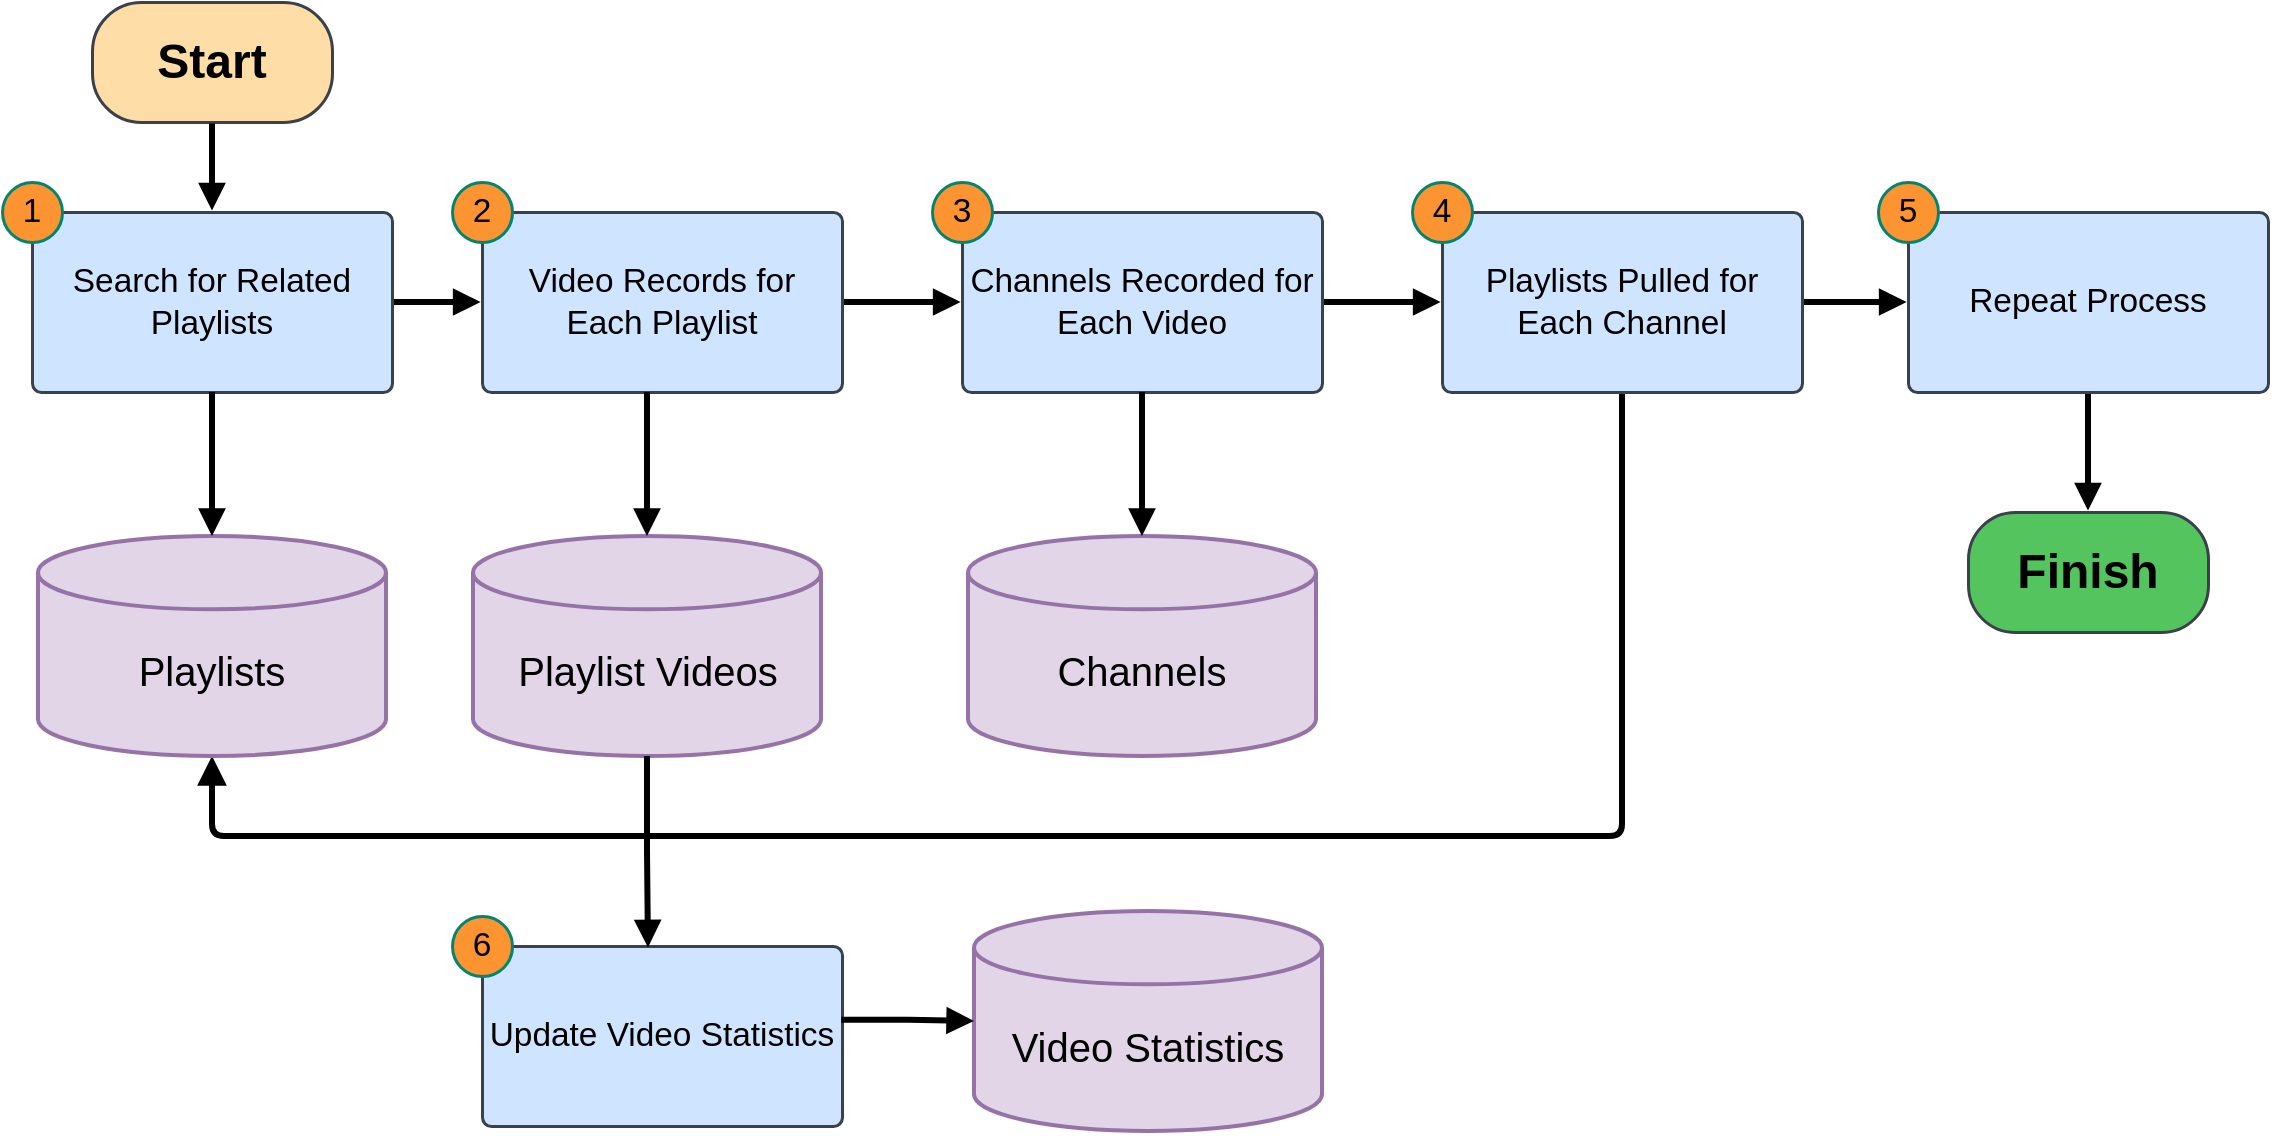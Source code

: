 <mxfile version="24.9.2">
  <diagram name="Page-1" id="reGDiPaJQe5blbN73wSM">
    <mxGraphModel dx="591" dy="944" grid="1" gridSize="10" guides="1" tooltips="1" connect="1" arrows="1" fold="1" page="1" pageScale="1" pageWidth="1600" pageHeight="1200" math="0" shadow="0">
      <root>
        <mxCell id="0" />
        <mxCell id="1" parent="0" />
        <mxCell id="p9JuKdBiDO9gENBmZ-I1-1" value="Start" style="html=1;overflow=block;blockSpacing=1;whiteSpace=wrap;fontSize=24;fontColor=default;spacing=3.8;strokeColor=#3a414a;strokeOpacity=100;fillOpacity=100;rounded=1;absoluteArcSize=1;arcSize=49;fillColor=#ffdda6;strokeWidth=1.5;lucidId=bW6uLIidkf8m;fontStyle=1" parent="1" vertex="1">
          <mxGeometry x="279" y="443" width="120" height="60" as="geometry" />
        </mxCell>
        <mxCell id="p9JuKdBiDO9gENBmZ-I1-2" value="" style="html=1;jettySize=18;whiteSpace=wrap;fontSize=13;strokeColor=#000000;strokeOpacity=100;strokeWidth=3;rounded=1;arcSize=12;edgeStyle=orthogonalEdgeStyle;startArrow=none;endArrow=block;endFill=1;exitX=0.5;exitY=1.013;exitPerimeter=0;entryX=0.5;entryY=-0.008;entryPerimeter=0;lucidId=SW6ux6u6MC4x;" parent="1" source="p9JuKdBiDO9gENBmZ-I1-1" target="p9JuKdBiDO9gENBmZ-I1-13" edge="1">
          <mxGeometry width="100" height="100" relative="1" as="geometry">
            <Array as="points" />
          </mxGeometry>
        </mxCell>
        <mxCell id="p9JuKdBiDO9gENBmZ-I1-3" value="" style="html=1;jettySize=18;whiteSpace=wrap;fontSize=13;strokeColor=#000000;strokeOpacity=100;strokeWidth=3;rounded=1;arcSize=12;edgeStyle=orthogonalEdgeStyle;startArrow=none;endArrow=block;endFill=1;exitX=1.004;exitY=0.5;exitPerimeter=0;entryX=-0.004;entryY=0.5;entryPerimeter=0;lucidId=416uXwU0tydD;" parent="1" source="p9JuKdBiDO9gENBmZ-I1-13" target="p9JuKdBiDO9gENBmZ-I1-7" edge="1">
          <mxGeometry width="100" height="100" relative="1" as="geometry">
            <Array as="points" />
          </mxGeometry>
        </mxCell>
        <mxCell id="p9JuKdBiDO9gENBmZ-I1-4" value="" style="html=1;jettySize=18;whiteSpace=wrap;fontSize=13;strokeColor=#000000;strokeOpacity=100;strokeWidth=3;rounded=1;arcSize=12;edgeStyle=orthogonalEdgeStyle;startArrow=none;endArrow=block;endFill=1;exitX=1.004;exitY=0.5;exitPerimeter=0;entryX=-0.004;entryY=0.5;entryPerimeter=0;lucidId=Q_6uuDI5KyMW;" parent="1" source="p9JuKdBiDO9gENBmZ-I1-7" target="p9JuKdBiDO9gENBmZ-I1-10" edge="1">
          <mxGeometry width="100" height="100" relative="1" as="geometry">
            <Array as="points" />
          </mxGeometry>
        </mxCell>
        <mxCell id="p9JuKdBiDO9gENBmZ-I1-5" value="" style="html=1;jettySize=18;whiteSpace=wrap;fontSize=13;strokeColor=#000000;strokeOpacity=100;strokeWidth=3;rounded=1;arcSize=12;edgeStyle=orthogonalEdgeStyle;startArrow=none;endArrow=block;endFill=1;exitX=1.004;exitY=0.5;exitPerimeter=0;entryX=-0.004;entryY=0.5;entryPerimeter=0;lucidId=r~6uTzH-kcN_;endSize=6;" parent="1" source="p9JuKdBiDO9gENBmZ-I1-10" target="p9JuKdBiDO9gENBmZ-I1-18" edge="1">
          <mxGeometry width="100" height="100" relative="1" as="geometry">
            <Array as="points" />
          </mxGeometry>
        </mxCell>
        <mxCell id="p9JuKdBiDO9gENBmZ-I1-6" value="" style="group;dropTarget=0;pointerEvents=0;" parent="1" vertex="1">
          <mxGeometry x="459" y="533" width="195" height="105" as="geometry" />
        </mxCell>
        <mxCell id="p9JuKdBiDO9gENBmZ-I1-7" value="Video Records for Each Playlist" style="html=1;overflow=block;blockSpacing=1;whiteSpace=wrap;fontSize=16.7;spacing=3.8;verticalAlign=middle;strokeColor=#3a414a;strokeOpacity=100;fillOpacity=100;rounded=1;absoluteArcSize=1;arcSize=9;fillColor=#cfe4ff;strokeWidth=1.5;lucidId=S16u41BVjXE3;" parent="p9JuKdBiDO9gENBmZ-I1-6" vertex="1">
          <mxGeometry x="15" y="15" width="180" height="90" as="geometry" />
        </mxCell>
        <mxCell id="p9JuKdBiDO9gENBmZ-I1-8" value="2" style="html=1;overflow=block;blockSpacing=1;whiteSpace=wrap;ellipse;fontSize=16.7;spacing=3.8;strokeColor=#008573;strokeOpacity=100;fillOpacity=100;rounded=1;absoluteArcSize=1;arcSize=9;fillColor=#fc9432;strokeWidth=1.5;lucidId=S16utB_y3xrM;" parent="p9JuKdBiDO9gENBmZ-I1-6" vertex="1">
          <mxGeometry width="30" height="30" as="geometry" />
        </mxCell>
        <mxCell id="p9JuKdBiDO9gENBmZ-I1-9" value="" style="group;dropTarget=0;pointerEvents=0;" parent="1" vertex="1">
          <mxGeometry x="699" y="533" width="195" height="105" as="geometry" />
        </mxCell>
        <mxCell id="p9JuKdBiDO9gENBmZ-I1-10" value="Channels Recorded for Each Video" style="html=1;overflow=block;blockSpacing=1;whiteSpace=wrap;fontSize=16.7;spacing=3.8;verticalAlign=middle;strokeColor=#3a414a;strokeOpacity=100;fillOpacity=100;rounded=1;absoluteArcSize=1;arcSize=9;fillColor=#cfe4ff;strokeWidth=1.5;lucidId=p-6uXw-BGHr~;" parent="p9JuKdBiDO9gENBmZ-I1-9" vertex="1">
          <mxGeometry x="15" y="15" width="180" height="90" as="geometry" />
        </mxCell>
        <mxCell id="p9JuKdBiDO9gENBmZ-I1-11" value="3" style="html=1;overflow=block;blockSpacing=1;whiteSpace=wrap;ellipse;fontSize=16.7;spacing=3.8;strokeColor=#008573;strokeOpacity=100;fillOpacity=100;rounded=1;absoluteArcSize=1;arcSize=9;fillColor=#fc9432;strokeWidth=1.5;lucidId=p-6ut_3H_-ZQ;" parent="p9JuKdBiDO9gENBmZ-I1-9" vertex="1">
          <mxGeometry width="30" height="30" as="geometry" />
        </mxCell>
        <mxCell id="p9JuKdBiDO9gENBmZ-I1-12" value="" style="group;dropTarget=0;pointerEvents=0;" parent="1" vertex="1">
          <mxGeometry x="234" y="533" width="195" height="105" as="geometry" />
        </mxCell>
        <mxCell id="p9JuKdBiDO9gENBmZ-I1-13" value="Search for Related Playlists" style="html=1;overflow=block;blockSpacing=1;whiteSpace=wrap;fontSize=16.7;spacing=3.8;verticalAlign=middle;strokeColor=#3a414a;strokeOpacity=100;fillOpacity=100;rounded=1;absoluteArcSize=1;arcSize=9;fillColor=#cfe4ff;strokeWidth=1.5;lucidId=SW6u_wksAtYL;" parent="p9JuKdBiDO9gENBmZ-I1-12" vertex="1">
          <mxGeometry x="15" y="15" width="180" height="90" as="geometry" />
        </mxCell>
        <mxCell id="p9JuKdBiDO9gENBmZ-I1-14" value="1" style="html=1;overflow=block;blockSpacing=1;whiteSpace=wrap;ellipse;fontSize=16.7;fontColor=default;spacing=3.8;strokeColor=#008573;strokeOpacity=100;fillOpacity=100;rounded=1;absoluteArcSize=1;arcSize=9;fillColor=#fc9432;strokeWidth=1.5;lucidId=J06u._dIugNg;" parent="p9JuKdBiDO9gENBmZ-I1-12" vertex="1">
          <mxGeometry width="30" height="30" as="geometry" />
        </mxCell>
        <mxCell id="p9JuKdBiDO9gENBmZ-I1-15" value="" style="html=1;jettySize=18;whiteSpace=wrap;fontSize=13;strokeColor=#000000;strokeOpacity=100;strokeWidth=3;rounded=1;arcSize=12;edgeStyle=orthogonalEdgeStyle;startArrow=none;endArrow=block;endFill=1;exitX=1.004;exitY=0.5;exitPerimeter=0;entryX=-0.004;entryY=0.5;entryPerimeter=0;lucidId=Bi7ut8uNxzML;" parent="1" source="p9JuKdBiDO9gENBmZ-I1-18" target="p9JuKdBiDO9gENBmZ-I1-23" edge="1">
          <mxGeometry width="100" height="100" relative="1" as="geometry">
            <Array as="points" />
          </mxGeometry>
        </mxCell>
        <mxCell id="p9JuKdBiDO9gENBmZ-I1-16" value="" style="html=1;jettySize=18;whiteSpace=wrap;fontSize=13;strokeColor=#000000;strokeOpacity=100;strokeWidth=3;rounded=1;arcSize=12;edgeStyle=orthogonalEdgeStyle;startArrow=none;endArrow=block;endFill=1;exitX=0.5;exitY=0;entryX=0.5;entryY=1;entryPerimeter=0;lucidId=-i7ufhm8Llv8;endSize=7;exitDx=0;exitDy=0;entryDx=0;entryDy=0;" parent="1" source="p9JuKdBiDO9gENBmZ-I1-18" target="lsZ5yCbdcPZdlZHMEvQK-6" edge="1">
          <mxGeometry width="100" height="100" relative="1" as="geometry">
            <Array as="points">
              <mxPoint x="1044" y="860" />
              <mxPoint x="339" y="860" />
            </Array>
          </mxGeometry>
        </mxCell>
        <mxCell id="p9JuKdBiDO9gENBmZ-I1-17" value="" style="group;dropTarget=0;pointerEvents=0;" parent="1" vertex="1">
          <mxGeometry x="939" y="533" width="195" height="105" as="geometry" />
        </mxCell>
        <mxCell id="p9JuKdBiDO9gENBmZ-I1-18" value="Playlists Pulled for Each Channel" style="html=1;overflow=block;blockSpacing=1;whiteSpace=wrap;fontSize=16.7;spacing=3.8;verticalAlign=middle;strokeColor=#3a414a;strokeOpacity=100;fillOpacity=100;rounded=1;absoluteArcSize=1;arcSize=9;fillColor=#cfe4ff;strokeWidth=1.5;lucidId=M.6uk97XyCFO;" parent="p9JuKdBiDO9gENBmZ-I1-17" vertex="1">
          <mxGeometry x="15" y="15" width="180" height="90" as="geometry" />
        </mxCell>
        <mxCell id="p9JuKdBiDO9gENBmZ-I1-19" value="4" style="html=1;overflow=block;blockSpacing=1;whiteSpace=wrap;ellipse;fontSize=16.7;spacing=3.8;strokeColor=#008573;strokeOpacity=100;fillOpacity=100;rounded=1;absoluteArcSize=1;arcSize=9;fillColor=#fc9432;strokeWidth=1.5;lucidId=M.6u~~DSKPuh;" parent="p9JuKdBiDO9gENBmZ-I1-17" vertex="1">
          <mxGeometry width="30" height="30" as="geometry" />
        </mxCell>
        <mxCell id="p9JuKdBiDO9gENBmZ-I1-20" value="" style="html=1;jettySize=18;whiteSpace=wrap;fontSize=13;strokeColor=#000000;strokeOpacity=100;strokeWidth=3;rounded=1;arcSize=12;edgeStyle=orthogonalEdgeStyle;startArrow=none;endArrow=block;endFill=1;exitX=0.5;exitY=1.008;exitPerimeter=0;entryX=0.5;entryY=-0.012;entryPerimeter=0;lucidId=hk7uTk5IF7pY;" parent="1" source="p9JuKdBiDO9gENBmZ-I1-23" target="p9JuKdBiDO9gENBmZ-I1-21" edge="1">
          <mxGeometry width="100" height="100" relative="1" as="geometry">
            <Array as="points" />
          </mxGeometry>
        </mxCell>
        <mxCell id="p9JuKdBiDO9gENBmZ-I1-21" value="Finish" style="html=1;overflow=block;blockSpacing=1;whiteSpace=wrap;fontSize=24;spacing=3.8;verticalAlign=middle;strokeColor=#3a414a;strokeOpacity=100;fillOpacity=100;rounded=1;absoluteArcSize=1;arcSize=47;fillColor=#54c45e;strokeWidth=1.5;lucidId=hk7uLVcwX5V9;fontStyle=1" parent="1" vertex="1">
          <mxGeometry x="1217" y="698" width="120" height="60" as="geometry" />
        </mxCell>
        <mxCell id="p9JuKdBiDO9gENBmZ-I1-22" value="" style="group;dropTarget=0;pointerEvents=0;" parent="1" vertex="1">
          <mxGeometry x="1172" y="533" width="195" height="105" as="geometry" />
        </mxCell>
        <mxCell id="p9JuKdBiDO9gENBmZ-I1-23" value="Repeat Process" style="html=1;overflow=block;blockSpacing=1;whiteSpace=wrap;fontSize=16.7;spacing=3.8;verticalAlign=middle;strokeColor=#3a414a;strokeOpacity=100;fillOpacity=100;rounded=1;absoluteArcSize=1;arcSize=9;fillColor=#cfe4ff;strokeWidth=1.5;lucidId=_g7utdRJWnZh;" parent="p9JuKdBiDO9gENBmZ-I1-22" vertex="1">
          <mxGeometry x="15" y="15" width="180" height="90" as="geometry" />
        </mxCell>
        <mxCell id="p9JuKdBiDO9gENBmZ-I1-24" value="5" style="html=1;overflow=block;blockSpacing=1;whiteSpace=wrap;ellipse;fontSize=16.7;spacing=3.8;strokeColor=#008573;strokeOpacity=100;fillOpacity=100;rounded=1;absoluteArcSize=1;arcSize=9;fillColor=#fc9432;strokeWidth=1.5;lucidId=_g7ut9O_xqkM;" parent="p9JuKdBiDO9gENBmZ-I1-22" vertex="1">
          <mxGeometry width="30" height="30" as="geometry" />
        </mxCell>
        <mxCell id="lsZ5yCbdcPZdlZHMEvQK-1" value="&lt;font&gt;Playlist Videos&lt;/font&gt;" style="strokeWidth=2;html=1;shape=mxgraph.flowchart.database;whiteSpace=wrap;fontSize=20;verticalAlign=middle;spacing=6;spacingTop=24;fillColor=#e1d5e7;strokeColor=#9673a6;" parent="1" vertex="1">
          <mxGeometry x="469.5" y="710" width="174" height="110" as="geometry" />
        </mxCell>
        <mxCell id="lsZ5yCbdcPZdlZHMEvQK-3" value="" style="html=1;jettySize=18;whiteSpace=wrap;fontSize=13;strokeColor=#000000;strokeOpacity=100;strokeWidth=3;rounded=1;arcSize=12;edgeStyle=orthogonalEdgeStyle;startArrow=none;endArrow=block;endFill=1;exitX=0.5;exitY=1;entryX=0.5;entryY=0;entryPerimeter=0;lucidId=Q_6uuDI5KyMW;exitDx=0;exitDy=0;entryDx=0;entryDy=0;" parent="1" source="p9JuKdBiDO9gENBmZ-I1-6" target="lsZ5yCbdcPZdlZHMEvQK-1" edge="1">
          <mxGeometry width="100" height="100" relative="1" as="geometry">
            <Array as="points">
              <mxPoint x="557" y="680" />
              <mxPoint x="557" y="710" />
            </Array>
            <mxPoint x="665" y="603" as="sourcePoint" />
            <mxPoint x="723" y="603" as="targetPoint" />
          </mxGeometry>
        </mxCell>
        <mxCell id="lsZ5yCbdcPZdlZHMEvQK-4" value="&lt;font&gt;Channels&lt;/font&gt;" style="strokeWidth=2;html=1;shape=mxgraph.flowchart.database;whiteSpace=wrap;fontSize=20;verticalAlign=middle;spacing=6;spacingTop=24;fillColor=#e1d5e7;strokeColor=#9673a6;" parent="1" vertex="1">
          <mxGeometry x="717" y="710" width="174" height="110" as="geometry" />
        </mxCell>
        <mxCell id="lsZ5yCbdcPZdlZHMEvQK-5" style="edgeStyle=orthogonalEdgeStyle;rounded=0;orthogonalLoop=1;jettySize=auto;html=1;exitX=0.5;exitY=1;exitDx=0;exitDy=0;entryX=0.5;entryY=0;entryDx=0;entryDy=0;entryPerimeter=0;fontSize=13;strokeWidth=3;endArrow=block;endFill=1;" parent="1" source="p9JuKdBiDO9gENBmZ-I1-10" target="lsZ5yCbdcPZdlZHMEvQK-4" edge="1">
          <mxGeometry relative="1" as="geometry" />
        </mxCell>
        <mxCell id="lsZ5yCbdcPZdlZHMEvQK-6" value="&lt;font&gt;Playlists&lt;/font&gt;" style="strokeWidth=2;html=1;shape=mxgraph.flowchart.database;whiteSpace=wrap;fontSize=20;verticalAlign=middle;spacing=6;spacingTop=24;fillColor=#e1d5e7;strokeColor=#9673a6;" parent="1" vertex="1">
          <mxGeometry x="252" y="710" width="174" height="110" as="geometry" />
        </mxCell>
        <mxCell id="lsZ5yCbdcPZdlZHMEvQK-7" style="edgeStyle=orthogonalEdgeStyle;rounded=0;orthogonalLoop=1;jettySize=auto;html=1;exitX=0.5;exitY=1;exitDx=0;exitDy=0;entryX=0.5;entryY=0;entryDx=0;entryDy=0;entryPerimeter=0;strokeWidth=3;endArrow=block;endFill=1;" parent="1" source="p9JuKdBiDO9gENBmZ-I1-13" target="lsZ5yCbdcPZdlZHMEvQK-6" edge="1">
          <mxGeometry relative="1" as="geometry" />
        </mxCell>
        <mxCell id="hu_AKF0F7mknhyxie-8W-1" value="" style="group;dropTarget=0;pointerEvents=0;" vertex="1" parent="1">
          <mxGeometry x="459" y="900" width="195" height="105" as="geometry" />
        </mxCell>
        <mxCell id="hu_AKF0F7mknhyxie-8W-2" value="Update Video Statistics" style="html=1;overflow=block;blockSpacing=1;whiteSpace=wrap;fontSize=16.7;spacing=3.8;verticalAlign=middle;strokeColor=#3a414a;strokeOpacity=100;fillOpacity=100;rounded=1;absoluteArcSize=1;arcSize=9;fillColor=#cfe4ff;strokeWidth=1.5;lucidId=S16u41BVjXE3;" vertex="1" parent="hu_AKF0F7mknhyxie-8W-1">
          <mxGeometry x="15" y="15" width="180" height="90" as="geometry" />
        </mxCell>
        <mxCell id="hu_AKF0F7mknhyxie-8W-3" value="6" style="html=1;overflow=block;blockSpacing=1;whiteSpace=wrap;ellipse;fontSize=16.7;spacing=3.8;strokeColor=#008573;strokeOpacity=100;fillOpacity=100;rounded=1;absoluteArcSize=1;arcSize=9;fillColor=#fc9432;strokeWidth=1.5;lucidId=S16utB_y3xrM;" vertex="1" parent="hu_AKF0F7mknhyxie-8W-1">
          <mxGeometry width="30" height="30" as="geometry" />
        </mxCell>
        <mxCell id="hu_AKF0F7mknhyxie-8W-4" style="edgeStyle=orthogonalEdgeStyle;rounded=0;orthogonalLoop=1;jettySize=auto;html=1;exitX=0.5;exitY=1;exitDx=0;exitDy=0;exitPerimeter=0;entryX=0.461;entryY=0.008;entryDx=0;entryDy=0;entryPerimeter=0;strokeWidth=3;endArrow=block;endFill=1;" edge="1" parent="1" source="lsZ5yCbdcPZdlZHMEvQK-1" target="hu_AKF0F7mknhyxie-8W-2">
          <mxGeometry relative="1" as="geometry" />
        </mxCell>
        <mxCell id="hu_AKF0F7mknhyxie-8W-5" value="&lt;font&gt;Video Statistics&lt;/font&gt;" style="strokeWidth=2;html=1;shape=mxgraph.flowchart.database;whiteSpace=wrap;fontSize=20;verticalAlign=middle;spacing=6;spacingTop=24;fillColor=#e1d5e7;strokeColor=#9673a6;" vertex="1" parent="1">
          <mxGeometry x="720" y="897.5" width="174" height="110" as="geometry" />
        </mxCell>
        <mxCell id="hu_AKF0F7mknhyxie-8W-6" style="edgeStyle=orthogonalEdgeStyle;rounded=0;orthogonalLoop=1;jettySize=auto;html=1;entryX=0;entryY=0.5;entryDx=0;entryDy=0;entryPerimeter=0;exitX=0.998;exitY=0.41;exitDx=0;exitDy=0;exitPerimeter=0;strokeWidth=3;endArrow=block;endFill=1;" edge="1" parent="1" source="hu_AKF0F7mknhyxie-8W-2" target="hu_AKF0F7mknhyxie-8W-5">
          <mxGeometry relative="1" as="geometry">
            <mxPoint x="660" y="952" as="sourcePoint" />
          </mxGeometry>
        </mxCell>
      </root>
    </mxGraphModel>
  </diagram>
</mxfile>
